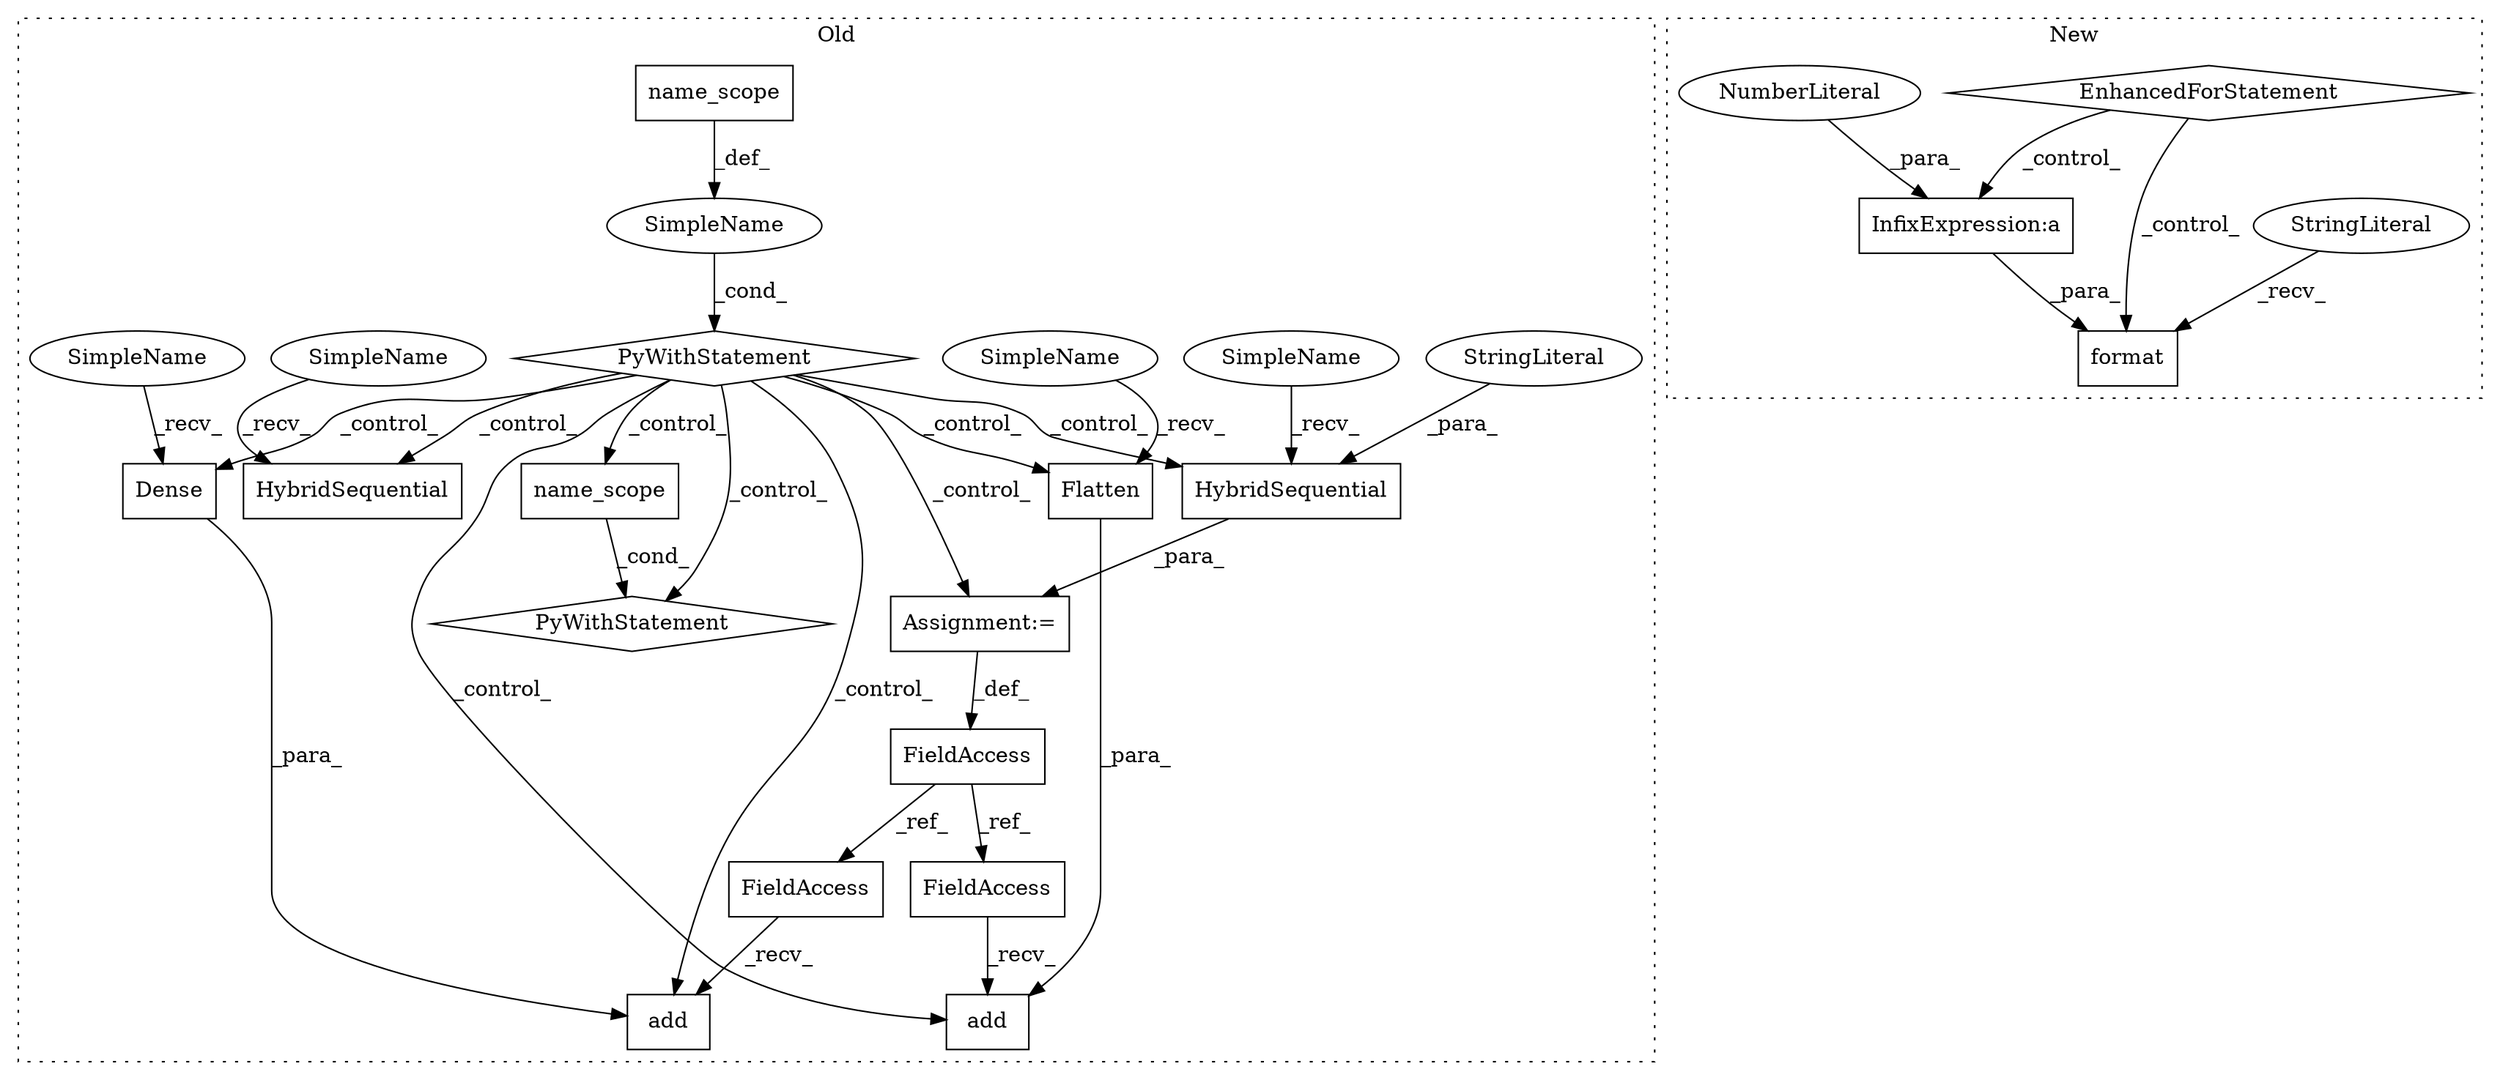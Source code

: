digraph G {
subgraph cluster0 {
1 [label="HybridSequential" a="32" s="877,896" l="17,1" shape="box"];
3 [label="SimpleName" a="42" s="" l="" shape="ellipse"];
4 [label="PyWithStatement" a="104" s="1197,1225" l="10,2" shape="diamond"];
5 [label="HybridSequential" a="32" s="1876,1895" l="17,1" shape="box"];
6 [label="Dense" a="32" s="1960,1985" l="6,1" shape="box"];
7 [label="FieldAccess" a="22" s="1861" l="11" shape="box"];
8 [label="add" a="32" s="1916,1932" l="4,1" shape="box"];
11 [label="Flatten" a="32" s="1923" l="9" shape="box"];
12 [label="add" a="32" s="1953,1986" l="4,1" shape="box"];
13 [label="PyWithStatement" a="104" s="823,850" l="10,2" shape="diamond"];
15 [label="StringLiteral" a="45" s="1893" l="2" shape="ellipse"];
17 [label="name_scope" a="32" s="838" l="12" shape="box"];
18 [label="Assignment:=" a="7" s="1872" l="1" shape="box"];
19 [label="name_scope" a="32" s="1213" l="12" shape="box"];
20 [label="FieldAccess" a="22" s="1941" l="11" shape="box"];
21 [label="FieldAccess" a="22" s="1904" l="11" shape="box"];
22 [label="SimpleName" a="42" s="874" l="2" shape="ellipse"];
23 [label="SimpleName" a="42" s="1873" l="2" shape="ellipse"];
24 [label="SimpleName" a="42" s="1957" l="2" shape="ellipse"];
25 [label="SimpleName" a="42" s="1920" l="2" shape="ellipse"];
label = "Old";
style="dotted";
}
subgraph cluster1 {
2 [label="EnhancedForStatement" a="70" s="2472,2589" l="69,2" shape="diamond"];
9 [label="InfixExpression:a" a="27" s="2635" l="3" shape="box"];
10 [label="NumberLiteral" a="34" s="2638" l="1" shape="ellipse"];
14 [label="format" a="32" s="2627,2639" l="7,1" shape="box"];
16 [label="StringLiteral" a="45" s="2618" l="8" shape="ellipse"];
label = "New";
style="dotted";
}
2 -> 9 [label="_control_"];
2 -> 14 [label="_control_"];
3 -> 13 [label="_cond_"];
5 -> 18 [label="_para_"];
6 -> 12 [label="_para_"];
7 -> 21 [label="_ref_"];
7 -> 20 [label="_ref_"];
9 -> 14 [label="_para_"];
10 -> 9 [label="_para_"];
11 -> 8 [label="_para_"];
13 -> 19 [label="_control_"];
13 -> 1 [label="_control_"];
13 -> 5 [label="_control_"];
13 -> 11 [label="_control_"];
13 -> 4 [label="_control_"];
13 -> 6 [label="_control_"];
13 -> 18 [label="_control_"];
13 -> 8 [label="_control_"];
13 -> 12 [label="_control_"];
15 -> 5 [label="_para_"];
16 -> 14 [label="_recv_"];
17 -> 3 [label="_def_"];
18 -> 7 [label="_def_"];
19 -> 4 [label="_cond_"];
20 -> 12 [label="_recv_"];
21 -> 8 [label="_recv_"];
22 -> 1 [label="_recv_"];
23 -> 5 [label="_recv_"];
24 -> 6 [label="_recv_"];
25 -> 11 [label="_recv_"];
}